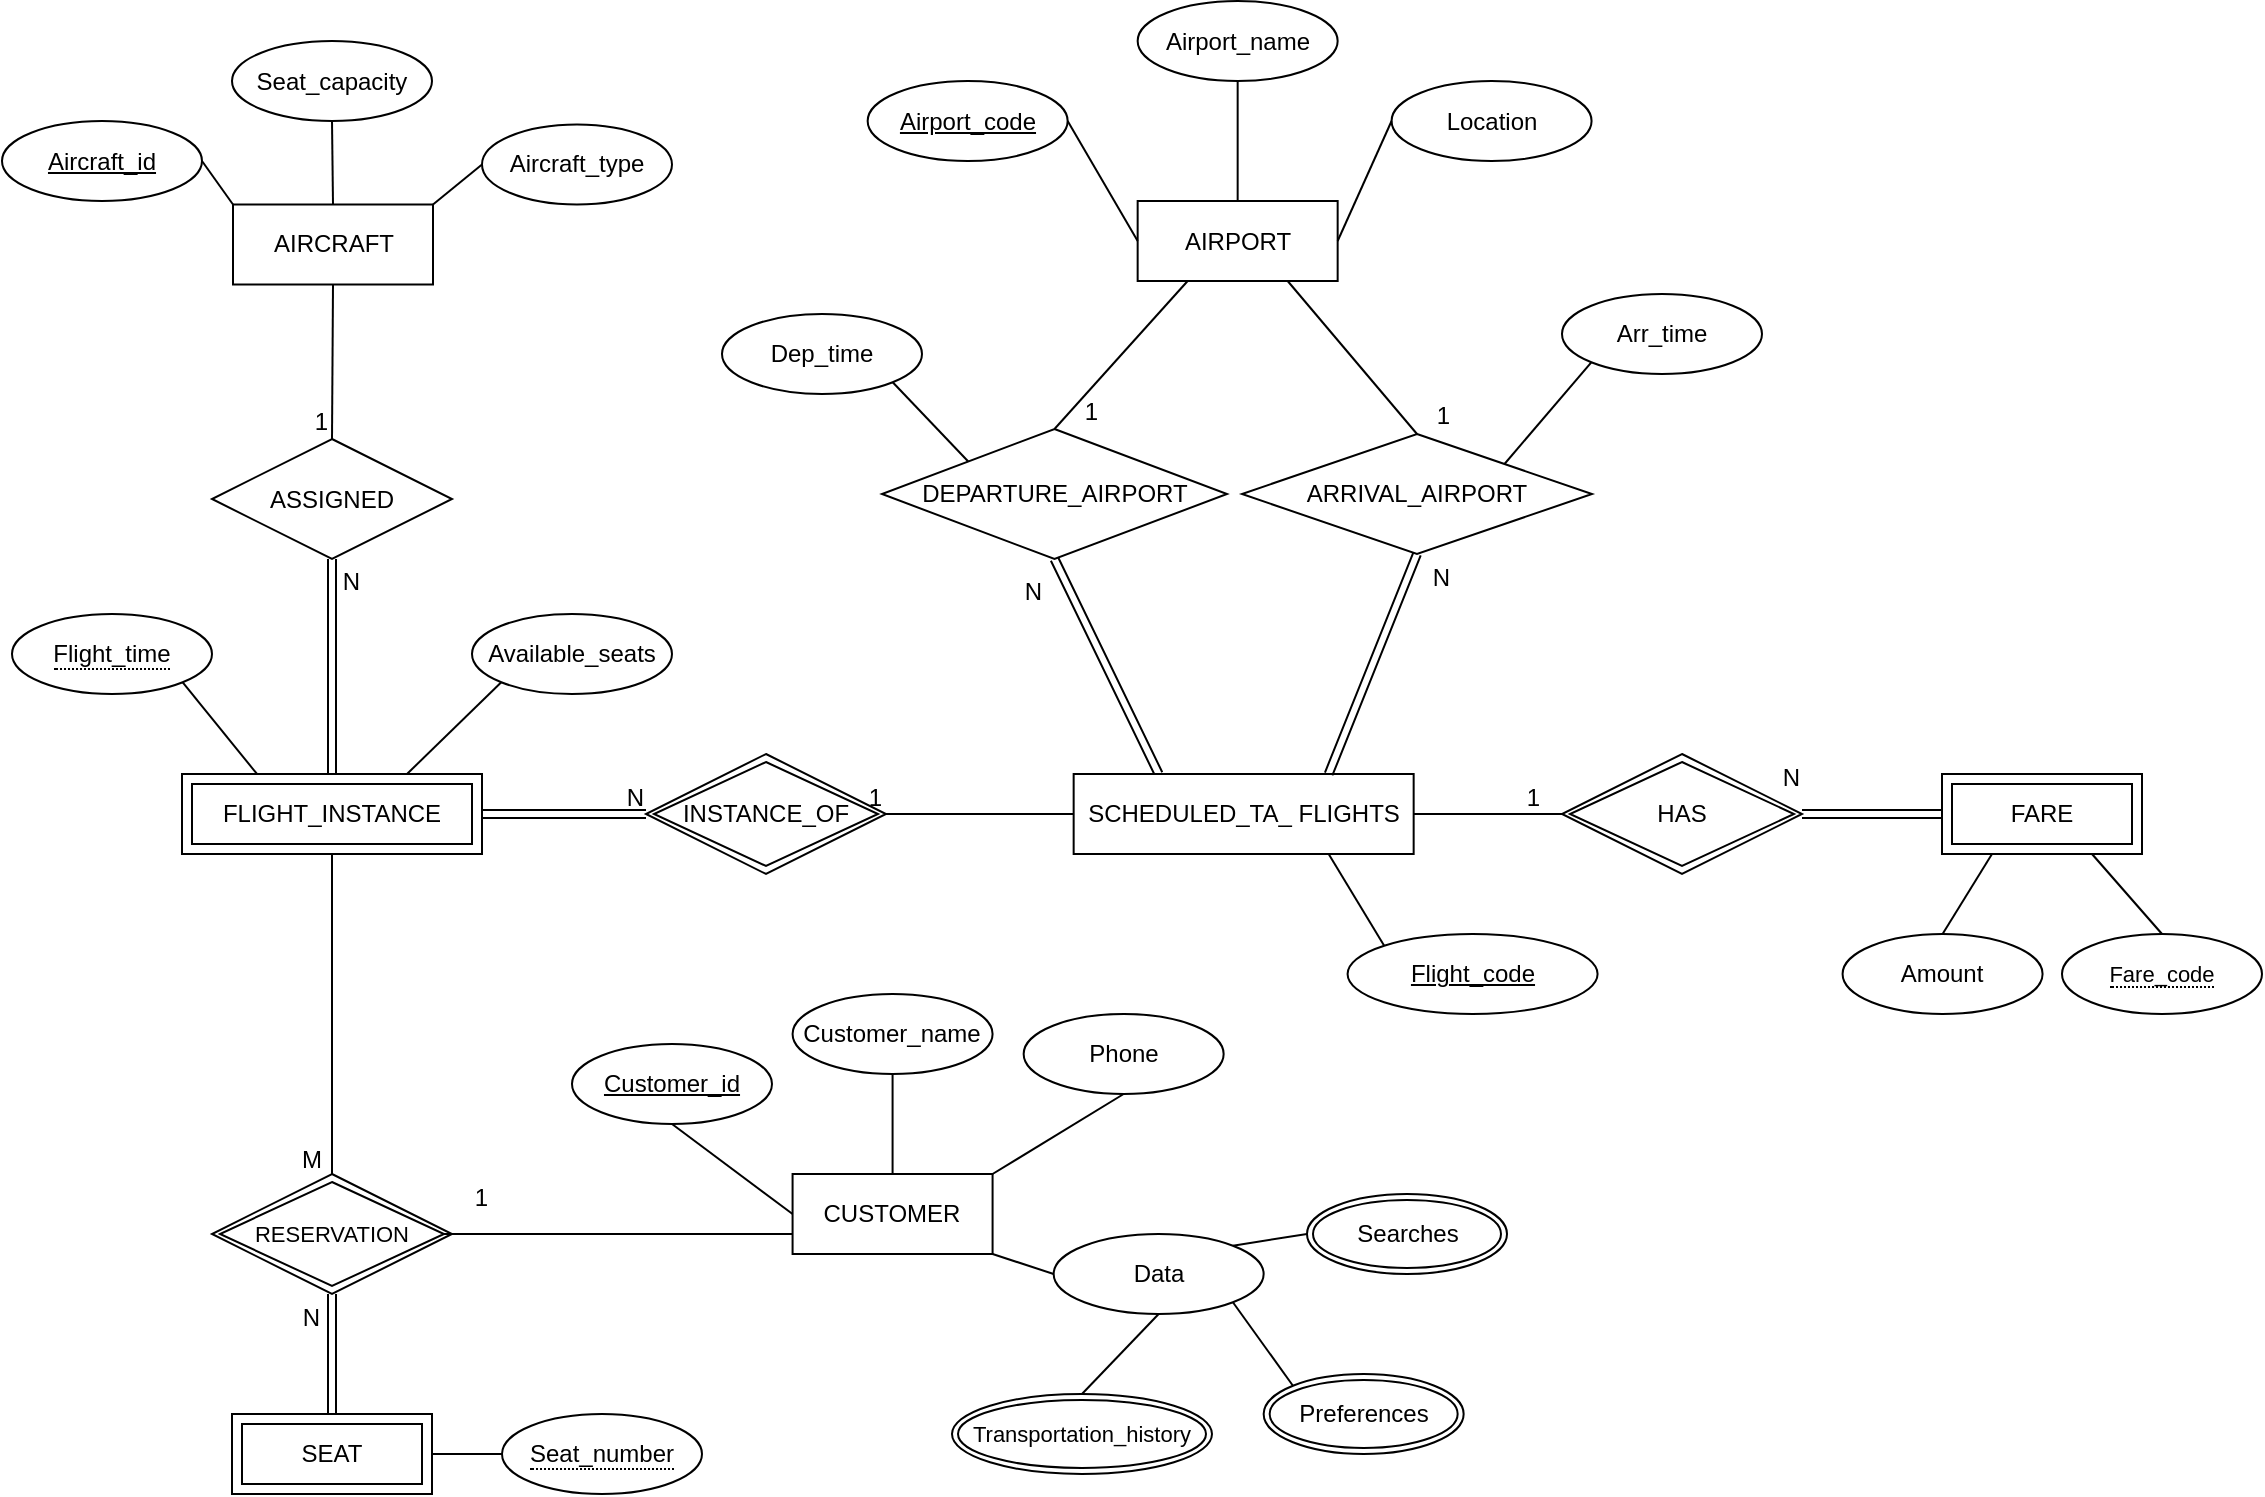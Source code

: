 <mxfile version="22.1.2" type="device">
  <diagram name="Sayfa -1" id="CtZf0nuOI0-Tspg5KwZv">
    <mxGraphModel dx="835" dy="731" grid="1" gridSize="10" guides="1" tooltips="1" connect="1" arrows="1" fold="1" page="0" pageScale="1" pageWidth="827" pageHeight="1169" math="0" shadow="0">
      <root>
        <mxCell id="0" />
        <mxCell id="1" parent="0" />
        <mxCell id="fEpYYVd0up-Zeu851Meh-1" value="AIRPORT" style="whiteSpace=wrap;html=1;align=center;" vertex="1" parent="1">
          <mxGeometry x="1277.83" y="303.5" width="100" height="40" as="geometry" />
        </mxCell>
        <mxCell id="fEpYYVd0up-Zeu851Meh-2" value="" style="endArrow=none;html=1;rounded=0;entryX=0;entryY=0.5;entryDx=0;entryDy=0;exitX=1;exitY=0.5;exitDx=0;exitDy=0;" edge="1" parent="1" source="fEpYYVd0up-Zeu851Meh-51" target="fEpYYVd0up-Zeu851Meh-65">
          <mxGeometry relative="1" as="geometry">
            <mxPoint x="1297" y="591" as="sourcePoint" />
            <mxPoint x="1100" y="375.86" as="targetPoint" />
          </mxGeometry>
        </mxCell>
        <mxCell id="fEpYYVd0up-Zeu851Meh-3" value="1" style="resizable=0;html=1;whiteSpace=wrap;align=right;verticalAlign=bottom;" connectable="0" vertex="1" parent="fEpYYVd0up-Zeu851Meh-2">
          <mxGeometry x="1" relative="1" as="geometry">
            <mxPoint x="-9" as="offset" />
          </mxGeometry>
        </mxCell>
        <mxCell id="fEpYYVd0up-Zeu851Meh-4" value="ARRIVAL_AIRPORT" style="shape=rhombus;perimeter=rhombusPerimeter;whiteSpace=wrap;html=1;align=center;" vertex="1" parent="1">
          <mxGeometry x="1330" y="420" width="175" height="60" as="geometry" />
        </mxCell>
        <mxCell id="fEpYYVd0up-Zeu851Meh-5" value="DEPARTURE_AIRPORT" style="shape=rhombus;perimeter=rhombusPerimeter;whiteSpace=wrap;html=1;align=center;" vertex="1" parent="1">
          <mxGeometry x="1150" y="417.5" width="172.5" height="65" as="geometry" />
        </mxCell>
        <mxCell id="fEpYYVd0up-Zeu851Meh-6" value="" style="endArrow=none;html=1;rounded=0;entryX=0.5;entryY=0;entryDx=0;entryDy=0;exitX=0.25;exitY=1;exitDx=0;exitDy=0;" edge="1" parent="1" source="fEpYYVd0up-Zeu851Meh-1" target="fEpYYVd0up-Zeu851Meh-5">
          <mxGeometry relative="1" as="geometry">
            <mxPoint x="1095" y="445" as="sourcePoint" />
            <mxPoint x="1085" y="615" as="targetPoint" />
          </mxGeometry>
        </mxCell>
        <mxCell id="fEpYYVd0up-Zeu851Meh-7" value="1" style="resizable=0;html=1;whiteSpace=wrap;align=right;verticalAlign=bottom;" connectable="0" vertex="1" parent="fEpYYVd0up-Zeu851Meh-6">
          <mxGeometry x="1" relative="1" as="geometry">
            <mxPoint x="23" as="offset" />
          </mxGeometry>
        </mxCell>
        <mxCell id="fEpYYVd0up-Zeu851Meh-8" value="" style="endArrow=none;html=1;rounded=0;entryX=0.5;entryY=0;entryDx=0;entryDy=0;exitX=0.75;exitY=1;exitDx=0;exitDy=0;" edge="1" parent="1" source="fEpYYVd0up-Zeu851Meh-1" target="fEpYYVd0up-Zeu851Meh-4">
          <mxGeometry relative="1" as="geometry">
            <mxPoint x="1448.36" y="420" as="sourcePoint" />
            <mxPoint x="1268.36" y="510" as="targetPoint" />
          </mxGeometry>
        </mxCell>
        <mxCell id="fEpYYVd0up-Zeu851Meh-9" value="1" style="resizable=0;html=1;whiteSpace=wrap;align=right;verticalAlign=bottom;" connectable="0" vertex="1" parent="fEpYYVd0up-Zeu851Meh-8">
          <mxGeometry x="1" relative="1" as="geometry">
            <mxPoint x="18" as="offset" />
          </mxGeometry>
        </mxCell>
        <mxCell id="fEpYYVd0up-Zeu851Meh-10" value="Airport_code" style="ellipse;whiteSpace=wrap;html=1;align=center;fontStyle=4;" vertex="1" parent="1">
          <mxGeometry x="1142.83" y="243.5" width="100" height="40" as="geometry" />
        </mxCell>
        <mxCell id="fEpYYVd0up-Zeu851Meh-11" value="Location" style="ellipse;whiteSpace=wrap;html=1;align=center;" vertex="1" parent="1">
          <mxGeometry x="1404.79" y="243.5" width="100" height="40" as="geometry" />
        </mxCell>
        <mxCell id="fEpYYVd0up-Zeu851Meh-12" value="Airport_name" style="ellipse;whiteSpace=wrap;html=1;align=center;" vertex="1" parent="1">
          <mxGeometry x="1277.83" y="203.5" width="100" height="40" as="geometry" />
        </mxCell>
        <mxCell id="fEpYYVd0up-Zeu851Meh-13" value="" style="endArrow=none;html=1;rounded=0;entryX=0;entryY=0.5;entryDx=0;entryDy=0;exitX=1;exitY=0.5;exitDx=0;exitDy=0;" edge="1" parent="1" source="fEpYYVd0up-Zeu851Meh-10" target="fEpYYVd0up-Zeu851Meh-1">
          <mxGeometry relative="1" as="geometry">
            <mxPoint x="1195.47" y="333.5" as="sourcePoint" />
            <mxPoint x="1205.47" y="403.5" as="targetPoint" />
          </mxGeometry>
        </mxCell>
        <mxCell id="fEpYYVd0up-Zeu851Meh-14" value="" style="endArrow=none;html=1;rounded=0;exitX=0.5;exitY=1;exitDx=0;exitDy=0;entryX=0.5;entryY=0;entryDx=0;entryDy=0;" edge="1" parent="1" source="fEpYYVd0up-Zeu851Meh-12" target="fEpYYVd0up-Zeu851Meh-1">
          <mxGeometry relative="1" as="geometry">
            <mxPoint x="1235.47" y="273.5" as="sourcePoint" />
            <mxPoint x="1395.47" y="273.5" as="targetPoint" />
          </mxGeometry>
        </mxCell>
        <mxCell id="fEpYYVd0up-Zeu851Meh-15" value="" style="endArrow=none;html=1;rounded=0;exitX=0;exitY=0.5;exitDx=0;exitDy=0;entryX=1;entryY=0.5;entryDx=0;entryDy=0;" edge="1" parent="1" source="fEpYYVd0up-Zeu851Meh-11" target="fEpYYVd0up-Zeu851Meh-1">
          <mxGeometry relative="1" as="geometry">
            <mxPoint x="1235.47" y="273.5" as="sourcePoint" />
            <mxPoint x="1395.47" y="273.5" as="targetPoint" />
          </mxGeometry>
        </mxCell>
        <mxCell id="fEpYYVd0up-Zeu851Meh-16" value="CUSTOMER" style="whiteSpace=wrap;html=1;align=center;" vertex="1" parent="1">
          <mxGeometry x="1105.29" y="790" width="100" height="40" as="geometry" />
        </mxCell>
        <mxCell id="fEpYYVd0up-Zeu851Meh-17" value="Customer_id" style="ellipse;whiteSpace=wrap;html=1;align=center;fontStyle=4;" vertex="1" parent="1">
          <mxGeometry x="995" y="725" width="100" height="40" as="geometry" />
        </mxCell>
        <mxCell id="fEpYYVd0up-Zeu851Meh-18" value="Customer_name" style="ellipse;whiteSpace=wrap;html=1;align=center;" vertex="1" parent="1">
          <mxGeometry x="1105.29" y="700" width="100" height="40" as="geometry" />
        </mxCell>
        <mxCell id="fEpYYVd0up-Zeu851Meh-19" value="Data" style="ellipse;whiteSpace=wrap;html=1;align=center;" vertex="1" parent="1">
          <mxGeometry x="1235.83" y="820" width="105" height="40" as="geometry" />
        </mxCell>
        <mxCell id="fEpYYVd0up-Zeu851Meh-20" value="" style="endArrow=none;html=1;rounded=0;entryX=0;entryY=0.5;entryDx=0;entryDy=0;exitX=0.5;exitY=1;exitDx=0;exitDy=0;" edge="1" parent="1" source="fEpYYVd0up-Zeu851Meh-17" target="fEpYYVd0up-Zeu851Meh-16">
          <mxGeometry relative="1" as="geometry">
            <mxPoint x="1130.29" y="725" as="sourcePoint" />
            <mxPoint x="1290.29" y="725" as="targetPoint" />
          </mxGeometry>
        </mxCell>
        <mxCell id="fEpYYVd0up-Zeu851Meh-21" value="" style="endArrow=none;html=1;rounded=0;entryX=1;entryY=1;entryDx=0;entryDy=0;exitX=0;exitY=0.5;exitDx=0;exitDy=0;" edge="1" parent="1" source="fEpYYVd0up-Zeu851Meh-19" target="fEpYYVd0up-Zeu851Meh-16">
          <mxGeometry relative="1" as="geometry">
            <mxPoint x="1130.29" y="795" as="sourcePoint" />
            <mxPoint x="1290.29" y="795" as="targetPoint" />
          </mxGeometry>
        </mxCell>
        <mxCell id="fEpYYVd0up-Zeu851Meh-22" value="" style="endArrow=none;html=1;rounded=0;exitX=0;exitY=0;exitDx=0;exitDy=0;entryX=1;entryY=1;entryDx=0;entryDy=0;" edge="1" parent="1" source="fEpYYVd0up-Zeu851Meh-24" target="fEpYYVd0up-Zeu851Meh-19">
          <mxGeometry relative="1" as="geometry">
            <mxPoint x="1520.29" y="885" as="sourcePoint" />
            <mxPoint x="1360.29" y="855" as="targetPoint" />
          </mxGeometry>
        </mxCell>
        <mxCell id="fEpYYVd0up-Zeu851Meh-23" value="" style="endArrow=none;html=1;rounded=0;entryX=1;entryY=0;entryDx=0;entryDy=0;exitX=0;exitY=0.5;exitDx=0;exitDy=0;" edge="1" parent="1" source="fEpYYVd0up-Zeu851Meh-26" target="fEpYYVd0up-Zeu851Meh-19">
          <mxGeometry relative="1" as="geometry">
            <mxPoint x="1590.29" y="865" as="sourcePoint" />
            <mxPoint x="1480.29" y="785" as="targetPoint" />
          </mxGeometry>
        </mxCell>
        <mxCell id="fEpYYVd0up-Zeu851Meh-24" value="Preferences" style="ellipse;shape=doubleEllipse;margin=3;whiteSpace=wrap;html=1;align=center;" vertex="1" parent="1">
          <mxGeometry x="1340.83" y="890" width="100" height="40" as="geometry" />
        </mxCell>
        <mxCell id="fEpYYVd0up-Zeu851Meh-25" value="Transportation_history" style="ellipse;shape=doubleEllipse;margin=3;whiteSpace=wrap;html=1;align=center;fontSize=11;" vertex="1" parent="1">
          <mxGeometry x="1185" y="900" width="130" height="40" as="geometry" />
        </mxCell>
        <mxCell id="fEpYYVd0up-Zeu851Meh-26" value="Searches" style="ellipse;shape=doubleEllipse;margin=3;whiteSpace=wrap;html=1;align=center;" vertex="1" parent="1">
          <mxGeometry x="1362.5" y="800" width="100" height="40" as="geometry" />
        </mxCell>
        <mxCell id="fEpYYVd0up-Zeu851Meh-27" value="" style="endArrow=none;html=1;rounded=0;entryX=0.5;entryY=1;entryDx=0;entryDy=0;" edge="1" parent="1" source="fEpYYVd0up-Zeu851Meh-16" target="fEpYYVd0up-Zeu851Meh-18">
          <mxGeometry relative="1" as="geometry">
            <mxPoint x="1110.29" y="835" as="sourcePoint" />
            <mxPoint x="1270.29" y="835" as="targetPoint" />
          </mxGeometry>
        </mxCell>
        <mxCell id="fEpYYVd0up-Zeu851Meh-28" value="Phone" style="ellipse;whiteSpace=wrap;html=1;align=center;" vertex="1" parent="1">
          <mxGeometry x="1220.83" y="710" width="100" height="40" as="geometry" />
        </mxCell>
        <mxCell id="fEpYYVd0up-Zeu851Meh-29" value="" style="endArrow=none;html=1;rounded=0;entryX=0.5;entryY=1;entryDx=0;entryDy=0;exitX=1;exitY=0;exitDx=0;exitDy=0;" edge="1" parent="1" source="fEpYYVd0up-Zeu851Meh-16" target="fEpYYVd0up-Zeu851Meh-28">
          <mxGeometry relative="1" as="geometry">
            <mxPoint x="1190.29" y="725" as="sourcePoint" />
            <mxPoint x="1350.29" y="725" as="targetPoint" />
          </mxGeometry>
        </mxCell>
        <mxCell id="fEpYYVd0up-Zeu851Meh-30" value="SEAT" style="shape=ext;margin=3;double=1;whiteSpace=wrap;html=1;align=center;" vertex="1" parent="1">
          <mxGeometry x="825" y="910" width="100" height="40" as="geometry" />
        </mxCell>
        <mxCell id="fEpYYVd0up-Zeu851Meh-31" value="RESERVATION" style="shape=rhombus;double=1;perimeter=rhombusPerimeter;whiteSpace=wrap;html=1;align=center;fontSize=11;" vertex="1" parent="1">
          <mxGeometry x="815" y="790" width="120" height="60" as="geometry" />
        </mxCell>
        <mxCell id="fEpYYVd0up-Zeu851Meh-32" value="&lt;span style=&quot;border-bottom: 1px dotted&quot;&gt;Seat_number&lt;/span&gt;" style="ellipse;whiteSpace=wrap;html=1;align=center;" vertex="1" parent="1">
          <mxGeometry x="960" y="910" width="100" height="40" as="geometry" />
        </mxCell>
        <mxCell id="fEpYYVd0up-Zeu851Meh-33" value="" style="endArrow=none;html=1;rounded=0;entryX=0.5;entryY=0;entryDx=0;entryDy=0;exitX=0.5;exitY=1;exitDx=0;exitDy=0;" edge="1" parent="1" source="fEpYYVd0up-Zeu851Meh-55" target="fEpYYVd0up-Zeu851Meh-31">
          <mxGeometry relative="1" as="geometry">
            <mxPoint x="810" y="660" as="sourcePoint" />
            <mxPoint x="1020" y="740" as="targetPoint" />
          </mxGeometry>
        </mxCell>
        <mxCell id="fEpYYVd0up-Zeu851Meh-34" value="M" style="resizable=0;html=1;whiteSpace=wrap;align=right;verticalAlign=bottom;" connectable="0" vertex="1" parent="fEpYYVd0up-Zeu851Meh-33">
          <mxGeometry x="1" relative="1" as="geometry">
            <mxPoint x="-4" y="1" as="offset" />
          </mxGeometry>
        </mxCell>
        <mxCell id="fEpYYVd0up-Zeu851Meh-35" value="" style="endArrow=none;html=1;rounded=0;exitX=1;exitY=0.5;exitDx=0;exitDy=0;entryX=0;entryY=0.5;entryDx=0;entryDy=0;" edge="1" parent="1" source="fEpYYVd0up-Zeu851Meh-30" target="fEpYYVd0up-Zeu851Meh-32">
          <mxGeometry relative="1" as="geometry">
            <mxPoint x="815.29" y="850" as="sourcePoint" />
            <mxPoint x="975.29" y="850" as="targetPoint" />
          </mxGeometry>
        </mxCell>
        <mxCell id="fEpYYVd0up-Zeu851Meh-36" value="" style="shape=link;html=1;rounded=0;entryX=0.5;entryY=1;entryDx=0;entryDy=0;exitX=0.5;exitY=0;exitDx=0;exitDy=0;" edge="1" parent="1" source="fEpYYVd0up-Zeu851Meh-30" target="fEpYYVd0up-Zeu851Meh-31">
          <mxGeometry relative="1" as="geometry">
            <mxPoint x="555" y="880" as="sourcePoint" />
            <mxPoint x="715" y="880" as="targetPoint" />
          </mxGeometry>
        </mxCell>
        <mxCell id="fEpYYVd0up-Zeu851Meh-37" value="N" style="resizable=0;html=1;whiteSpace=wrap;align=right;verticalAlign=bottom;" connectable="0" vertex="1" parent="fEpYYVd0up-Zeu851Meh-36">
          <mxGeometry x="1" relative="1" as="geometry">
            <mxPoint x="-5" y="20" as="offset" />
          </mxGeometry>
        </mxCell>
        <mxCell id="fEpYYVd0up-Zeu851Meh-39" style="edgeStyle=orthogonalEdgeStyle;rounded=0;orthogonalLoop=1;jettySize=auto;html=1;exitX=0.5;exitY=1;exitDx=0;exitDy=0;" edge="1" parent="1">
          <mxGeometry relative="1" as="geometry">
            <mxPoint x="1323.63" y="525.86" as="sourcePoint" />
            <mxPoint x="1323.63" y="525.86" as="targetPoint" />
          </mxGeometry>
        </mxCell>
        <mxCell id="fEpYYVd0up-Zeu851Meh-40" value="" style="shape=link;html=1;rounded=0;entryX=0.5;entryY=1;entryDx=0;entryDy=0;exitX=0.25;exitY=0;exitDx=0;exitDy=0;" edge="1" parent="1" source="fEpYYVd0up-Zeu851Meh-51" target="fEpYYVd0up-Zeu851Meh-5">
          <mxGeometry relative="1" as="geometry">
            <mxPoint x="1325" y="475" as="sourcePoint" />
            <mxPoint x="1405" y="545" as="targetPoint" />
          </mxGeometry>
        </mxCell>
        <mxCell id="fEpYYVd0up-Zeu851Meh-41" value="N" style="resizable=0;html=1;whiteSpace=wrap;align=right;verticalAlign=bottom;" connectable="0" vertex="1" parent="fEpYYVd0up-Zeu851Meh-40">
          <mxGeometry x="1" relative="1" as="geometry">
            <mxPoint x="-5" y="25" as="offset" />
          </mxGeometry>
        </mxCell>
        <mxCell id="fEpYYVd0up-Zeu851Meh-42" value="AIRCRAFT" style="whiteSpace=wrap;html=1;align=center;" vertex="1" parent="1">
          <mxGeometry x="825.5" y="305.25" width="100" height="40" as="geometry" />
        </mxCell>
        <mxCell id="fEpYYVd0up-Zeu851Meh-43" value="ASSIGNED" style="shape=rhombus;perimeter=rhombusPerimeter;whiteSpace=wrap;html=1;align=center;" vertex="1" parent="1">
          <mxGeometry x="815" y="422.5" width="120" height="60" as="geometry" />
        </mxCell>
        <mxCell id="fEpYYVd0up-Zeu851Meh-46" value="" style="endArrow=none;html=1;rounded=0;exitX=0.5;exitY=1;exitDx=0;exitDy=0;entryX=0.5;entryY=0;entryDx=0;entryDy=0;" edge="1" parent="1" source="fEpYYVd0up-Zeu851Meh-42" target="fEpYYVd0up-Zeu851Meh-43">
          <mxGeometry relative="1" as="geometry">
            <mxPoint x="760" y="370" as="sourcePoint" />
            <mxPoint x="825" y="370" as="targetPoint" />
            <Array as="points" />
          </mxGeometry>
        </mxCell>
        <mxCell id="fEpYYVd0up-Zeu851Meh-47" value="1" style="resizable=0;html=1;whiteSpace=wrap;align=right;verticalAlign=bottom;" connectable="0" vertex="1" parent="fEpYYVd0up-Zeu851Meh-46">
          <mxGeometry x="1" relative="1" as="geometry" />
        </mxCell>
        <mxCell id="fEpYYVd0up-Zeu851Meh-48" value="" style="shape=link;html=1;rounded=0;entryX=0.5;entryY=1;entryDx=0;entryDy=0;exitX=0.5;exitY=0;exitDx=0;exitDy=0;" edge="1" parent="1" source="fEpYYVd0up-Zeu851Meh-55" target="fEpYYVd0up-Zeu851Meh-43">
          <mxGeometry relative="1" as="geometry">
            <mxPoint x="785" y="590" as="sourcePoint" />
            <mxPoint x="570" y="620" as="targetPoint" />
          </mxGeometry>
        </mxCell>
        <mxCell id="fEpYYVd0up-Zeu851Meh-49" value="N" style="resizable=0;html=1;whiteSpace=wrap;align=right;verticalAlign=bottom;" connectable="0" vertex="1" parent="fEpYYVd0up-Zeu851Meh-48">
          <mxGeometry x="1" relative="1" as="geometry">
            <mxPoint x="15" y="20" as="offset" />
          </mxGeometry>
        </mxCell>
        <mxCell id="fEpYYVd0up-Zeu851Meh-51" value="SCHEDULED_TA_ FLIGHTS" style="whiteSpace=wrap;html=1;align=center;" vertex="1" parent="1">
          <mxGeometry x="1245.83" y="590" width="170" height="40" as="geometry" />
        </mxCell>
        <mxCell id="fEpYYVd0up-Zeu851Meh-52" value="" style="endArrow=none;html=1;rounded=0;exitX=0;exitY=0.75;exitDx=0;exitDy=0;" edge="1" parent="1" source="fEpYYVd0up-Zeu851Meh-16">
          <mxGeometry relative="1" as="geometry">
            <mxPoint x="945.29" y="820" as="sourcePoint" />
            <mxPoint x="930" y="820" as="targetPoint" />
          </mxGeometry>
        </mxCell>
        <mxCell id="fEpYYVd0up-Zeu851Meh-53" value="1" style="resizable=0;html=1;whiteSpace=wrap;align=right;verticalAlign=bottom;" connectable="0" vertex="1" parent="fEpYYVd0up-Zeu851Meh-52">
          <mxGeometry x="1" relative="1" as="geometry">
            <mxPoint x="25" y="-10" as="offset" />
          </mxGeometry>
        </mxCell>
        <mxCell id="fEpYYVd0up-Zeu851Meh-54" value="" style="endArrow=none;html=1;rounded=0;entryX=0.5;entryY=1;entryDx=0;entryDy=0;exitX=0.5;exitY=0;exitDx=0;exitDy=0;" edge="1" parent="1" source="fEpYYVd0up-Zeu851Meh-25" target="fEpYYVd0up-Zeu851Meh-19">
          <mxGeometry relative="1" as="geometry">
            <mxPoint x="1145.29" y="875" as="sourcePoint" />
            <mxPoint x="1305.29" y="875" as="targetPoint" />
          </mxGeometry>
        </mxCell>
        <mxCell id="fEpYYVd0up-Zeu851Meh-55" value="FLIGHT_INSTANCE" style="shape=ext;margin=3;double=1;whiteSpace=wrap;html=1;align=center;" vertex="1" parent="1">
          <mxGeometry x="800" y="590" width="150" height="40" as="geometry" />
        </mxCell>
        <mxCell id="fEpYYVd0up-Zeu851Meh-56" value="" style="shape=link;html=1;rounded=0;exitX=1;exitY=0.5;exitDx=0;exitDy=0;entryX=0;entryY=0.5;entryDx=0;entryDy=0;" edge="1" parent="1" source="fEpYYVd0up-Zeu851Meh-55" target="fEpYYVd0up-Zeu851Meh-60">
          <mxGeometry relative="1" as="geometry">
            <mxPoint x="853.75" y="604.6" as="sourcePoint" />
            <mxPoint x="1013.75" y="604.6" as="targetPoint" />
          </mxGeometry>
        </mxCell>
        <mxCell id="fEpYYVd0up-Zeu851Meh-57" value="N" style="resizable=0;html=1;whiteSpace=wrap;align=right;verticalAlign=bottom;" connectable="0" vertex="1" parent="fEpYYVd0up-Zeu851Meh-56">
          <mxGeometry x="1" relative="1" as="geometry" />
        </mxCell>
        <mxCell id="fEpYYVd0up-Zeu851Meh-58" value="" style="endArrow=none;html=1;rounded=0;exitX=0;exitY=0.5;exitDx=0;exitDy=0;entryX=1;entryY=0.5;entryDx=0;entryDy=0;" edge="1" parent="1" source="fEpYYVd0up-Zeu851Meh-51" target="fEpYYVd0up-Zeu851Meh-60">
          <mxGeometry relative="1" as="geometry">
            <mxPoint x="930" y="560" as="sourcePoint" />
            <mxPoint x="1120" y="590" as="targetPoint" />
          </mxGeometry>
        </mxCell>
        <mxCell id="fEpYYVd0up-Zeu851Meh-59" value="1" style="resizable=0;html=1;whiteSpace=wrap;align=right;verticalAlign=bottom;" connectable="0" vertex="1" parent="fEpYYVd0up-Zeu851Meh-58">
          <mxGeometry x="1" relative="1" as="geometry" />
        </mxCell>
        <mxCell id="fEpYYVd0up-Zeu851Meh-60" value="INSTANCE_OF" style="shape=rhombus;double=1;perimeter=rhombusPerimeter;whiteSpace=wrap;html=1;align=center;" vertex="1" parent="1">
          <mxGeometry x="1032" y="580" width="120" height="60" as="geometry" />
        </mxCell>
        <mxCell id="fEpYYVd0up-Zeu851Meh-61" value="Flight_code" style="ellipse;whiteSpace=wrap;html=1;align=center;fontStyle=4;" vertex="1" parent="1">
          <mxGeometry x="1382.79" y="670" width="125" height="40" as="geometry" />
        </mxCell>
        <mxCell id="fEpYYVd0up-Zeu851Meh-62" value="" style="endArrow=none;html=1;rounded=0;exitX=0.75;exitY=0;exitDx=0;exitDy=0;entryX=0;entryY=1;entryDx=0;entryDy=0;" edge="1" parent="1" source="fEpYYVd0up-Zeu851Meh-55" target="fEpYYVd0up-Zeu851Meh-90">
          <mxGeometry relative="1" as="geometry">
            <mxPoint x="830" y="540" as="sourcePoint" />
            <mxPoint x="943.5" y="540.6" as="targetPoint" />
          </mxGeometry>
        </mxCell>
        <mxCell id="fEpYYVd0up-Zeu851Meh-63" value="" style="endArrow=none;html=1;rounded=0;exitX=0.75;exitY=1;exitDx=0;exitDy=0;entryX=0;entryY=0;entryDx=0;entryDy=0;" edge="1" parent="1" source="fEpYYVd0up-Zeu851Meh-51" target="fEpYYVd0up-Zeu851Meh-61">
          <mxGeometry relative="1" as="geometry">
            <mxPoint x="1350" y="560" as="sourcePoint" />
            <mxPoint x="1390" y="690" as="targetPoint" />
          </mxGeometry>
        </mxCell>
        <mxCell id="fEpYYVd0up-Zeu851Meh-64" value="FARE" style="shape=ext;margin=3;double=1;whiteSpace=wrap;html=1;align=center;" vertex="1" parent="1">
          <mxGeometry x="1680.0" y="590" width="100" height="40" as="geometry" />
        </mxCell>
        <mxCell id="fEpYYVd0up-Zeu851Meh-65" value="HAS" style="shape=rhombus;double=1;perimeter=rhombusPerimeter;whiteSpace=wrap;html=1;align=center;" vertex="1" parent="1">
          <mxGeometry x="1490.0" y="580" width="120" height="60" as="geometry" />
        </mxCell>
        <mxCell id="fEpYYVd0up-Zeu851Meh-66" value="" style="endArrow=none;html=1;rounded=0;exitX=0.25;exitY=1;exitDx=0;exitDy=0;entryX=0.5;entryY=0;entryDx=0;entryDy=0;" edge="1" parent="1" source="fEpYYVd0up-Zeu851Meh-64" target="fEpYYVd0up-Zeu851Meh-72">
          <mxGeometry relative="1" as="geometry">
            <mxPoint x="1743.36" y="495" as="sourcePoint" />
            <mxPoint x="1803.36" y="635" as="targetPoint" />
          </mxGeometry>
        </mxCell>
        <mxCell id="fEpYYVd0up-Zeu851Meh-67" style="edgeStyle=orthogonalEdgeStyle;rounded=0;orthogonalLoop=1;jettySize=auto;html=1;exitX=0.5;exitY=1;exitDx=0;exitDy=0;" edge="1" parent="1">
          <mxGeometry relative="1" as="geometry">
            <mxPoint x="1448.36" y="690" as="sourcePoint" />
            <mxPoint x="1448.36" y="690" as="targetPoint" />
          </mxGeometry>
        </mxCell>
        <mxCell id="fEpYYVd0up-Zeu851Meh-68" value="" style="shape=link;html=1;rounded=0;entryX=1;entryY=0.5;entryDx=0;entryDy=0;exitX=0;exitY=0.5;exitDx=0;exitDy=0;" edge="1" parent="1" source="fEpYYVd0up-Zeu851Meh-64" target="fEpYYVd0up-Zeu851Meh-65">
          <mxGeometry relative="1" as="geometry">
            <mxPoint x="1568.36" y="500" as="sourcePoint" />
            <mxPoint x="1728.36" y="500" as="targetPoint" />
          </mxGeometry>
        </mxCell>
        <mxCell id="fEpYYVd0up-Zeu851Meh-69" value="N" style="resizable=0;html=1;whiteSpace=wrap;align=right;verticalAlign=bottom;" connectable="0" vertex="1" parent="fEpYYVd0up-Zeu851Meh-68">
          <mxGeometry x="1" relative="1" as="geometry">
            <mxPoint y="-10" as="offset" />
          </mxGeometry>
        </mxCell>
        <mxCell id="fEpYYVd0up-Zeu851Meh-70" value="&lt;span style=&quot;border-bottom: 1px dotted; font-size: 11px;&quot;&gt;Fare_code&lt;/span&gt;" style="ellipse;whiteSpace=wrap;html=1;align=center;fontSize=11;" vertex="1" parent="1">
          <mxGeometry x="1740.0" y="670" width="100" height="40" as="geometry" />
        </mxCell>
        <mxCell id="fEpYYVd0up-Zeu851Meh-71" value="" style="endArrow=none;html=1;rounded=0;exitX=0.75;exitY=1;exitDx=0;exitDy=0;entryX=0.5;entryY=0;entryDx=0;entryDy=0;" edge="1" parent="1" source="fEpYYVd0up-Zeu851Meh-64" target="fEpYYVd0up-Zeu851Meh-70">
          <mxGeometry relative="1" as="geometry">
            <mxPoint x="1684.07" y="520.86" as="sourcePoint" />
            <mxPoint x="1818.715" y="580.002" as="targetPoint" />
          </mxGeometry>
        </mxCell>
        <mxCell id="fEpYYVd0up-Zeu851Meh-72" value="Amount" style="ellipse;whiteSpace=wrap;html=1;align=center;" vertex="1" parent="1">
          <mxGeometry x="1630.29" y="670" width="100" height="40" as="geometry" />
        </mxCell>
        <mxCell id="fEpYYVd0up-Zeu851Meh-73" value="" style="shape=link;html=1;rounded=0;entryX=0.5;entryY=1;entryDx=0;entryDy=0;exitX=0.75;exitY=0;exitDx=0;exitDy=0;" edge="1" parent="1" source="fEpYYVd0up-Zeu851Meh-51" target="fEpYYVd0up-Zeu851Meh-4">
          <mxGeometry relative="1" as="geometry">
            <mxPoint x="1450" y="540" as="sourcePoint" />
            <mxPoint x="1610" y="540" as="targetPoint" />
          </mxGeometry>
        </mxCell>
        <mxCell id="fEpYYVd0up-Zeu851Meh-74" value="N" style="resizable=0;html=1;whiteSpace=wrap;align=right;verticalAlign=bottom;" connectable="0" vertex="1" parent="fEpYYVd0up-Zeu851Meh-73">
          <mxGeometry x="1" relative="1" as="geometry">
            <mxPoint x="18" y="20" as="offset" />
          </mxGeometry>
        </mxCell>
        <mxCell id="fEpYYVd0up-Zeu851Meh-76" value="" style="endArrow=none;html=1;rounded=0;entryX=0.25;entryY=0;entryDx=0;entryDy=0;exitX=1;exitY=1;exitDx=0;exitDy=0;" edge="1" parent="1" source="fEpYYVd0up-Zeu851Meh-91" target="fEpYYVd0up-Zeu851Meh-55">
          <mxGeometry relative="1" as="geometry">
            <mxPoint x="790.0" y="540" as="sourcePoint" />
            <mxPoint x="710" y="570" as="targetPoint" />
          </mxGeometry>
        </mxCell>
        <mxCell id="fEpYYVd0up-Zeu851Meh-77" value="Arr_time" style="ellipse;whiteSpace=wrap;html=1;align=center;" vertex="1" parent="1">
          <mxGeometry x="1490" y="350" width="100" height="40" as="geometry" />
        </mxCell>
        <mxCell id="fEpYYVd0up-Zeu851Meh-78" value="" style="endArrow=none;html=1;rounded=0;exitX=1;exitY=0;exitDx=0;exitDy=0;entryX=0;entryY=1;entryDx=0;entryDy=0;" edge="1" parent="1" source="fEpYYVd0up-Zeu851Meh-4" target="fEpYYVd0up-Zeu851Meh-77">
          <mxGeometry relative="1" as="geometry">
            <mxPoint x="1665.36" y="345" as="sourcePoint" />
            <mxPoint x="1666.72" y="360" as="targetPoint" />
          </mxGeometry>
        </mxCell>
        <mxCell id="fEpYYVd0up-Zeu851Meh-79" value="Dep_time" style="ellipse;whiteSpace=wrap;html=1;align=center;" vertex="1" parent="1">
          <mxGeometry x="1070" y="360" width="100" height="40" as="geometry" />
        </mxCell>
        <mxCell id="fEpYYVd0up-Zeu851Meh-80" value="" style="endArrow=none;html=1;rounded=0;exitX=0;exitY=0;exitDx=0;exitDy=0;entryX=1;entryY=1;entryDx=0;entryDy=0;" edge="1" parent="1" source="fEpYYVd0up-Zeu851Meh-5" target="fEpYYVd0up-Zeu851Meh-79">
          <mxGeometry relative="1" as="geometry">
            <mxPoint x="1060" y="407.5" as="sourcePoint" />
            <mxPoint x="1016" y="698.5" as="targetPoint" />
          </mxGeometry>
        </mxCell>
        <mxCell id="fEpYYVd0up-Zeu851Meh-90" value="Available_seats" style="ellipse;whiteSpace=wrap;html=1;align=center;" vertex="1" parent="1">
          <mxGeometry x="945" y="510" width="100" height="40" as="geometry" />
        </mxCell>
        <mxCell id="fEpYYVd0up-Zeu851Meh-91" value="&lt;span style=&quot;border-bottom: 1px dotted&quot;&gt;Flight_time&lt;/span&gt;" style="ellipse;whiteSpace=wrap;html=1;align=center;" vertex="1" parent="1">
          <mxGeometry x="715" y="510" width="100" height="40" as="geometry" />
        </mxCell>
        <mxCell id="fEpYYVd0up-Zeu851Meh-92" value="Seat_capacity" style="ellipse;whiteSpace=wrap;html=1;align=center;direction=west;" vertex="1" parent="1">
          <mxGeometry x="825" y="223.5" width="100" height="40" as="geometry" />
        </mxCell>
        <mxCell id="fEpYYVd0up-Zeu851Meh-93" value="Aircraft_id" style="ellipse;whiteSpace=wrap;html=1;align=center;fontStyle=4;" vertex="1" parent="1">
          <mxGeometry x="710" y="263.5" width="100" height="40" as="geometry" />
        </mxCell>
        <mxCell id="fEpYYVd0up-Zeu851Meh-94" value="Aircraft_type" style="ellipse;whiteSpace=wrap;html=1;align=center;" vertex="1" parent="1">
          <mxGeometry x="950" y="265.25" width="95" height="40" as="geometry" />
        </mxCell>
        <mxCell id="fEpYYVd0up-Zeu851Meh-96" value="" style="endArrow=none;html=1;rounded=0;entryX=0;entryY=0;entryDx=0;entryDy=0;exitX=1;exitY=0.5;exitDx=0;exitDy=0;" edge="1" parent="1" source="fEpYYVd0up-Zeu851Meh-93" target="fEpYYVd0up-Zeu851Meh-42">
          <mxGeometry relative="1" as="geometry">
            <mxPoint x="640" y="420" as="sourcePoint" />
            <mxPoint x="820" y="350" as="targetPoint" />
          </mxGeometry>
        </mxCell>
        <mxCell id="fEpYYVd0up-Zeu851Meh-97" value="" style="endArrow=none;html=1;rounded=0;entryX=0.5;entryY=0;entryDx=0;entryDy=0;exitX=0.5;exitY=0;exitDx=0;exitDy=0;" edge="1" parent="1" source="fEpYYVd0up-Zeu851Meh-42" target="fEpYYVd0up-Zeu851Meh-92">
          <mxGeometry relative="1" as="geometry">
            <mxPoint x="650" y="210" as="sourcePoint" />
            <mxPoint x="810" y="210" as="targetPoint" />
          </mxGeometry>
        </mxCell>
        <mxCell id="fEpYYVd0up-Zeu851Meh-98" value="" style="endArrow=none;html=1;rounded=0;exitX=1;exitY=0;exitDx=0;exitDy=0;entryX=0;entryY=0.5;entryDx=0;entryDy=0;" edge="1" parent="1" source="fEpYYVd0up-Zeu851Meh-42" target="fEpYYVd0up-Zeu851Meh-94">
          <mxGeometry relative="1" as="geometry">
            <mxPoint x="990" y="180" as="sourcePoint" />
            <mxPoint x="930" y="250" as="targetPoint" />
          </mxGeometry>
        </mxCell>
      </root>
    </mxGraphModel>
  </diagram>
</mxfile>
